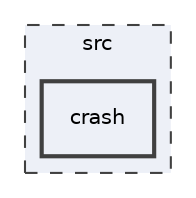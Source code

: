digraph "crash"
{
 // INTERACTIVE_SVG=YES
 // LATEX_PDF_SIZE
  edge [fontname="Helvetica",fontsize="10",labelfontname="Helvetica",labelfontsize="10"];
  node [fontname="Helvetica",fontsize="10",shape=record];
  compound=true
  subgraph clusterdir_68267d1309a1af8e8297ef4c3efbcdba {
    graph [ bgcolor="#edf0f7", pencolor="grey25", style="filled,dashed,", label="src", fontname="Helvetica", fontsize="10", URL="dir_68267d1309a1af8e8297ef4c3efbcdba.html"]
  dir_14ee67446ae6184441aba626005af141 [shape=box, label="crash", style="filled,bold,", fillcolor="#edf0f7", color="grey25", URL="dir_14ee67446ae6184441aba626005af141.html"];
  }
}
